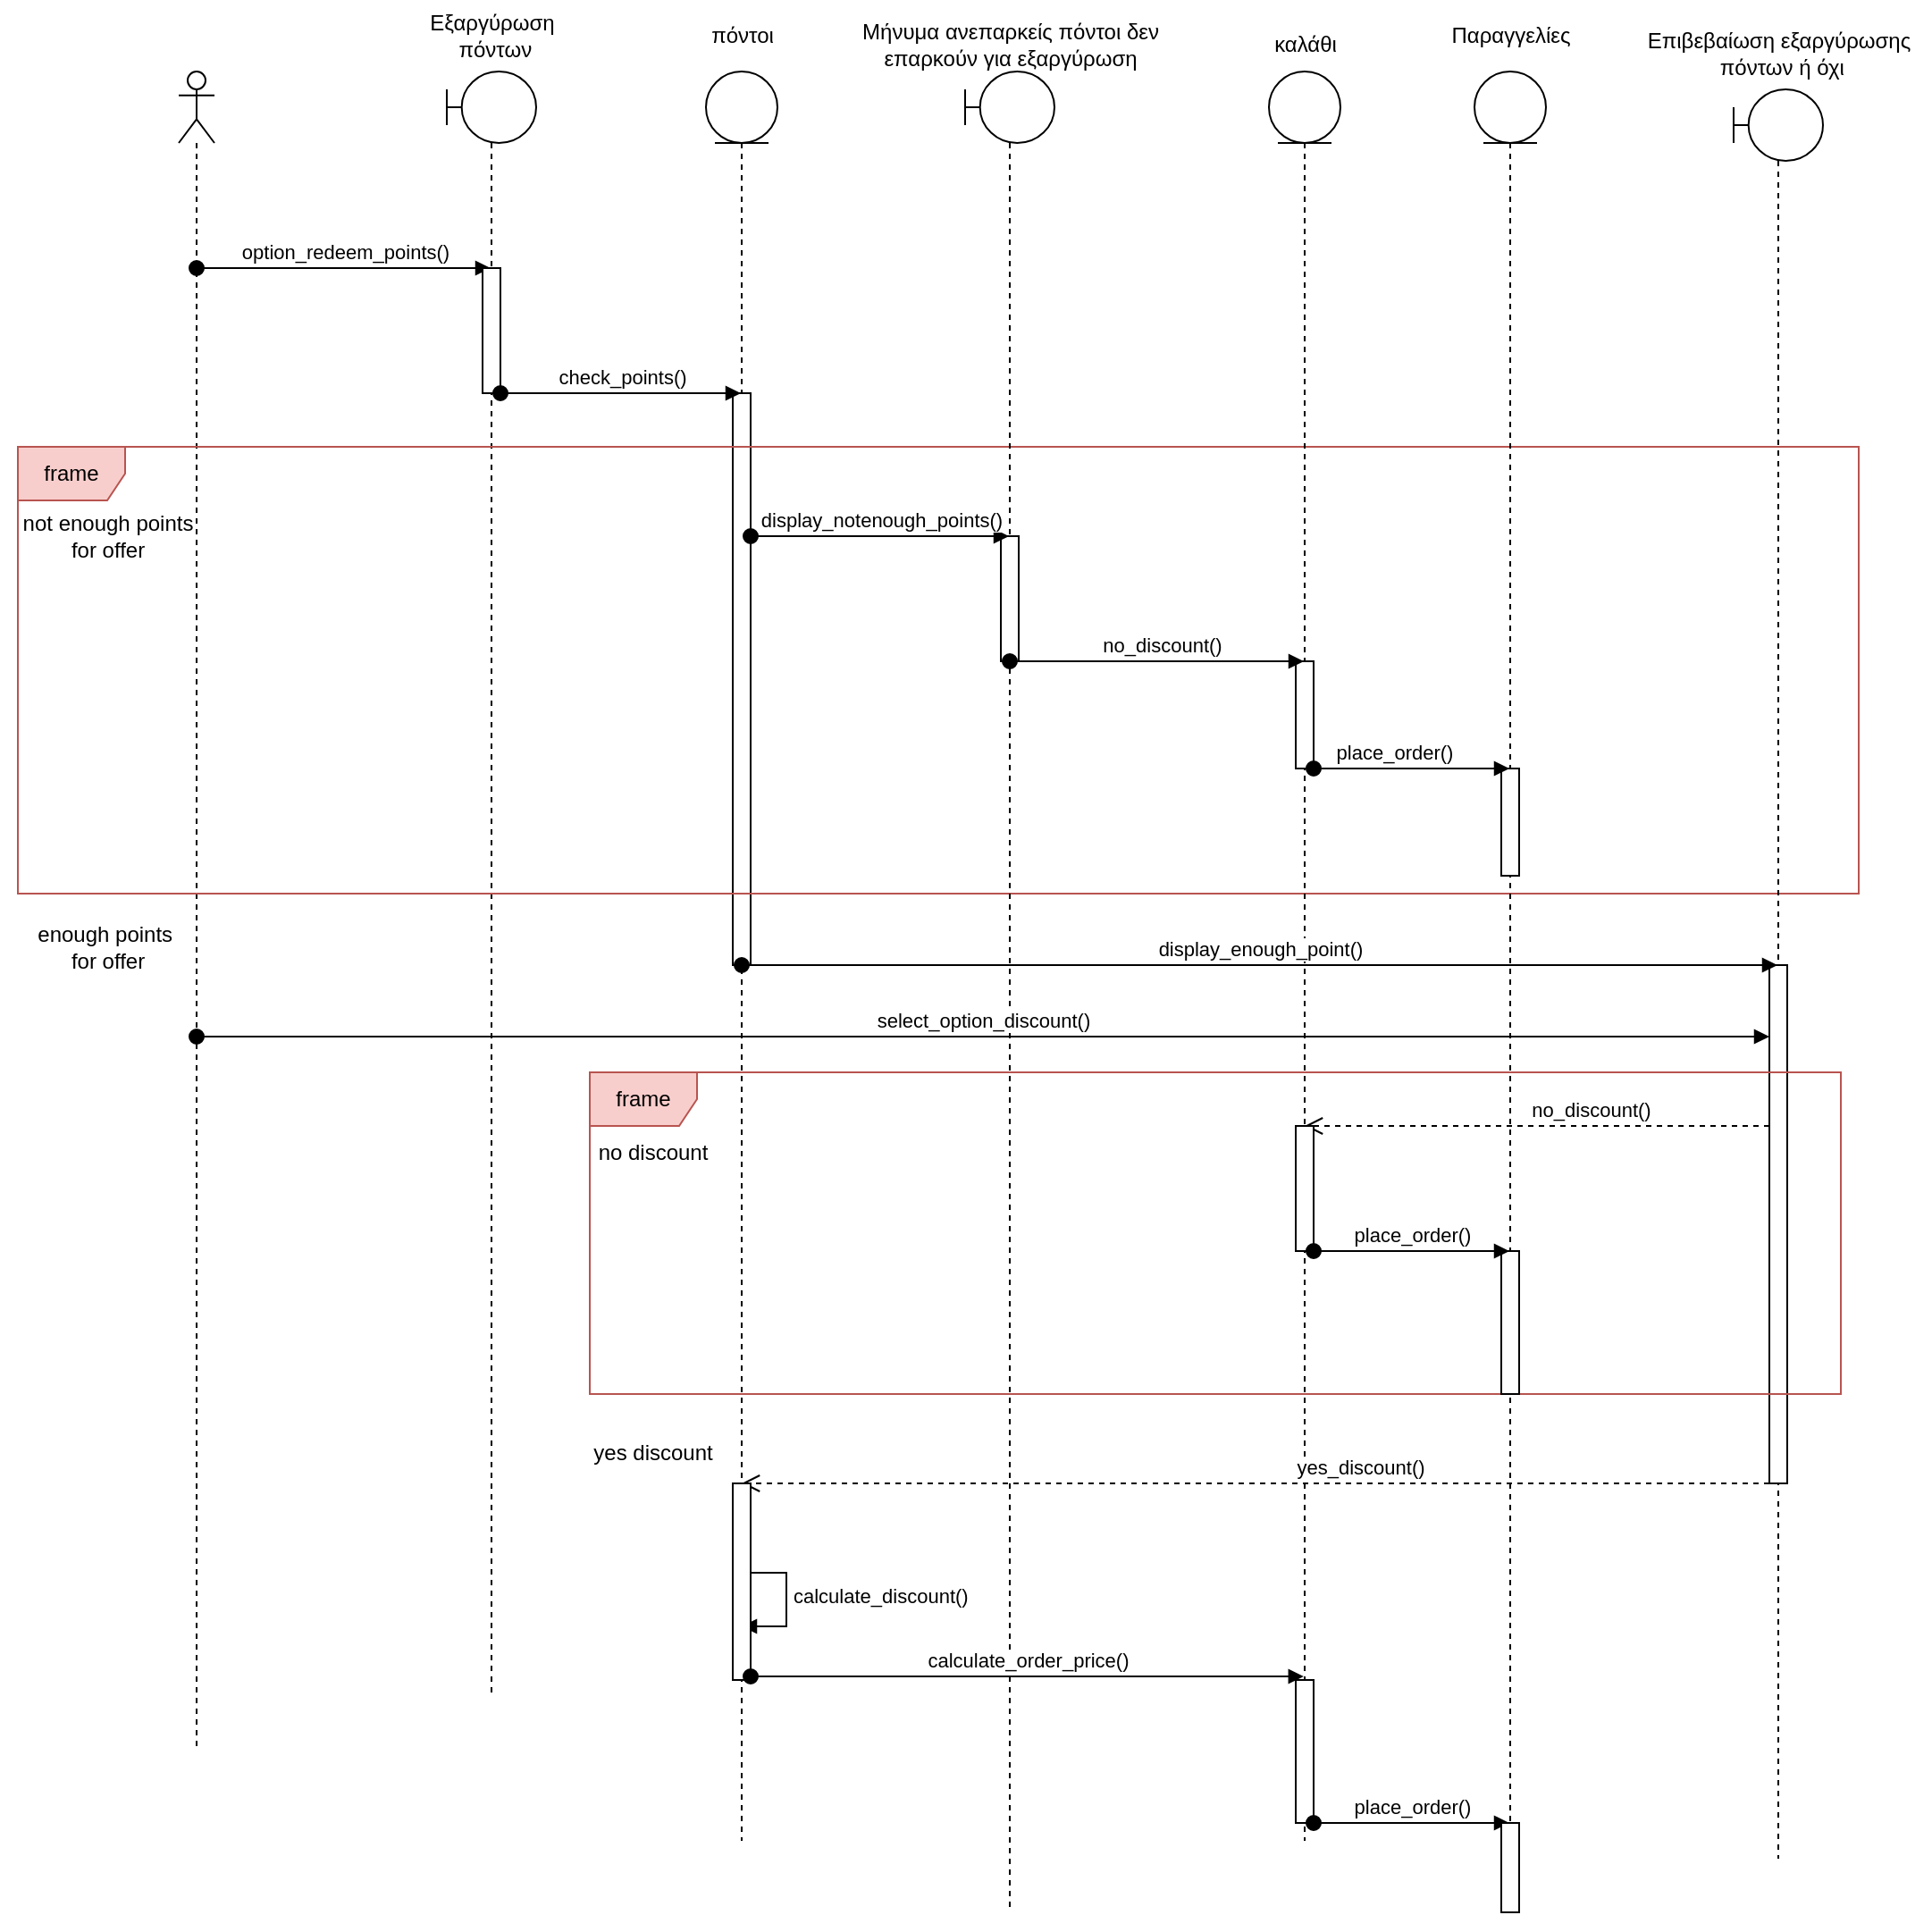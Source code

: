 <mxfile version="21.2.1" type="device">
  <diagram name="Page-1" id="1Qh95ByNqFMj4VLGXkBR">
    <mxGraphModel dx="1374" dy="613" grid="1" gridSize="10" guides="1" tooltips="1" connect="1" arrows="1" fold="1" page="1" pageScale="1" pageWidth="850" pageHeight="1100" math="0" shadow="0">
      <root>
        <mxCell id="0" />
        <mxCell id="1" parent="0" />
        <mxCell id="mDf0052SrTb-ewjHU_Fc-1" value="" style="shape=umlLifeline;perimeter=lifelinePerimeter;whiteSpace=wrap;html=1;container=1;dropTarget=0;collapsible=0;recursiveResize=0;outlineConnect=0;portConstraint=eastwest;newEdgeStyle={&quot;edgeStyle&quot;:&quot;elbowEdgeStyle&quot;,&quot;elbow&quot;:&quot;vertical&quot;,&quot;curved&quot;:0,&quot;rounded&quot;:0};participant=umlActor;" parent="1" vertex="1">
          <mxGeometry x="90" y="40" width="20" height="940" as="geometry" />
        </mxCell>
        <mxCell id="mDf0052SrTb-ewjHU_Fc-3" value="option_redeem_points()" style="html=1;verticalAlign=bottom;startArrow=oval;startFill=1;endArrow=block;startSize=8;edgeStyle=elbowEdgeStyle;elbow=vertical;curved=0;rounded=0;" parent="1" source="mDf0052SrTb-ewjHU_Fc-1" target="mDf0052SrTb-ewjHU_Fc-6" edge="1">
          <mxGeometry width="60" relative="1" as="geometry">
            <mxPoint x="170" y="140" as="sourcePoint" />
            <mxPoint x="274.5" y="150" as="targetPoint" />
            <Array as="points">
              <mxPoint x="230" y="150" />
            </Array>
          </mxGeometry>
        </mxCell>
        <mxCell id="mDf0052SrTb-ewjHU_Fc-6" value="" style="shape=umlLifeline;perimeter=lifelinePerimeter;whiteSpace=wrap;html=1;container=1;dropTarget=0;collapsible=0;recursiveResize=0;outlineConnect=0;portConstraint=eastwest;newEdgeStyle={&quot;edgeStyle&quot;:&quot;elbowEdgeStyle&quot;,&quot;elbow&quot;:&quot;vertical&quot;,&quot;curved&quot;:0,&quot;rounded&quot;:0};participant=umlBoundary;" parent="1" vertex="1">
          <mxGeometry x="240" y="40" width="50" height="910" as="geometry" />
        </mxCell>
        <mxCell id="mDf0052SrTb-ewjHU_Fc-9" value="" style="html=1;points=[];perimeter=orthogonalPerimeter;outlineConnect=0;targetShapes=umlLifeline;portConstraint=eastwest;newEdgeStyle={&quot;edgeStyle&quot;:&quot;elbowEdgeStyle&quot;,&quot;elbow&quot;:&quot;vertical&quot;,&quot;curved&quot;:0,&quot;rounded&quot;:0};" parent="mDf0052SrTb-ewjHU_Fc-6" vertex="1">
          <mxGeometry x="20" y="110" width="10" height="70" as="geometry" />
        </mxCell>
        <mxCell id="mDf0052SrTb-ewjHU_Fc-7" value="Εξαργύρωση&lt;br&gt;&amp;nbsp;πόντων" style="text;html=1;align=center;verticalAlign=middle;resizable=0;points=[];autosize=1;strokeColor=none;fillColor=none;" parent="1" vertex="1">
          <mxGeometry x="220" width="90" height="40" as="geometry" />
        </mxCell>
        <mxCell id="mDf0052SrTb-ewjHU_Fc-10" value="" style="shape=umlLifeline;perimeter=lifelinePerimeter;whiteSpace=wrap;html=1;container=1;dropTarget=0;collapsible=0;recursiveResize=0;outlineConnect=0;portConstraint=eastwest;newEdgeStyle={&quot;edgeStyle&quot;:&quot;elbowEdgeStyle&quot;,&quot;elbow&quot;:&quot;vertical&quot;,&quot;curved&quot;:0,&quot;rounded&quot;:0};participant=umlEntity;" parent="1" vertex="1">
          <mxGeometry x="385" y="40" width="40" height="990" as="geometry" />
        </mxCell>
        <mxCell id="mDf0052SrTb-ewjHU_Fc-13" value="" style="html=1;points=[];perimeter=orthogonalPerimeter;outlineConnect=0;targetShapes=umlLifeline;portConstraint=eastwest;newEdgeStyle={&quot;edgeStyle&quot;:&quot;elbowEdgeStyle&quot;,&quot;elbow&quot;:&quot;vertical&quot;,&quot;curved&quot;:0,&quot;rounded&quot;:0};" parent="mDf0052SrTb-ewjHU_Fc-10" vertex="1">
          <mxGeometry x="15" y="180" width="10" height="320" as="geometry" />
        </mxCell>
        <mxCell id="mDf0052SrTb-ewjHU_Fc-11" value="πόντοι" style="text;html=1;align=center;verticalAlign=middle;resizable=0;points=[];autosize=1;strokeColor=none;fillColor=none;" parent="1" vertex="1">
          <mxGeometry x="375" y="5" width="60" height="30" as="geometry" />
        </mxCell>
        <mxCell id="mDf0052SrTb-ewjHU_Fc-12" value="check_points()" style="html=1;verticalAlign=bottom;startArrow=oval;startFill=1;endArrow=block;startSize=8;edgeStyle=elbowEdgeStyle;elbow=vertical;curved=0;rounded=0;" parent="1" source="mDf0052SrTb-ewjHU_Fc-9" target="mDf0052SrTb-ewjHU_Fc-10" edge="1">
          <mxGeometry width="60" relative="1" as="geometry">
            <mxPoint x="310" y="220" as="sourcePoint" />
            <mxPoint x="370" y="220" as="targetPoint" />
            <Array as="points">
              <mxPoint x="360" y="220" />
            </Array>
          </mxGeometry>
        </mxCell>
        <mxCell id="mDf0052SrTb-ewjHU_Fc-14" value="frame" style="shape=umlFrame;whiteSpace=wrap;html=1;pointerEvents=0;fillColor=#f8cecc;strokeColor=#b85450;" parent="1" vertex="1">
          <mxGeometry y="250" width="1030" height="250" as="geometry" />
        </mxCell>
        <mxCell id="mDf0052SrTb-ewjHU_Fc-15" value="not enough points&lt;br&gt;for offer" style="text;html=1;align=center;verticalAlign=middle;resizable=0;points=[];autosize=1;strokeColor=none;fillColor=none;" parent="1" vertex="1">
          <mxGeometry x="-10" y="280" width="120" height="40" as="geometry" />
        </mxCell>
        <mxCell id="mDf0052SrTb-ewjHU_Fc-17" value="" style="shape=umlLifeline;perimeter=lifelinePerimeter;whiteSpace=wrap;html=1;container=1;dropTarget=0;collapsible=0;recursiveResize=0;outlineConnect=0;portConstraint=eastwest;newEdgeStyle={&quot;edgeStyle&quot;:&quot;elbowEdgeStyle&quot;,&quot;elbow&quot;:&quot;vertical&quot;,&quot;curved&quot;:0,&quot;rounded&quot;:0};participant=umlBoundary;" parent="1" vertex="1">
          <mxGeometry x="530" y="40" width="50" height="1030" as="geometry" />
        </mxCell>
        <mxCell id="mDf0052SrTb-ewjHU_Fc-20" value="" style="html=1;points=[];perimeter=orthogonalPerimeter;outlineConnect=0;targetShapes=umlLifeline;portConstraint=eastwest;newEdgeStyle={&quot;edgeStyle&quot;:&quot;elbowEdgeStyle&quot;,&quot;elbow&quot;:&quot;vertical&quot;,&quot;curved&quot;:0,&quot;rounded&quot;:0};" parent="mDf0052SrTb-ewjHU_Fc-17" vertex="1">
          <mxGeometry x="20" y="260" width="10" height="70" as="geometry" />
        </mxCell>
        <mxCell id="mDf0052SrTb-ewjHU_Fc-18" value="Mήνυμα ανεπαρκείς πόντοι δεν &lt;br&gt;επαρκούν για εξαργύρωση" style="text;html=1;align=center;verticalAlign=middle;resizable=0;points=[];autosize=1;strokeColor=none;fillColor=none;" parent="1" vertex="1">
          <mxGeometry x="460" y="5" width="190" height="40" as="geometry" />
        </mxCell>
        <mxCell id="mDf0052SrTb-ewjHU_Fc-19" value="display_notenough_points()" style="html=1;verticalAlign=bottom;startArrow=oval;startFill=1;endArrow=block;startSize=8;edgeStyle=elbowEdgeStyle;elbow=vertical;curved=0;rounded=0;" parent="1" source="mDf0052SrTb-ewjHU_Fc-13" target="mDf0052SrTb-ewjHU_Fc-17" edge="1">
          <mxGeometry width="60" relative="1" as="geometry">
            <mxPoint x="425" y="299.5" as="sourcePoint" />
            <mxPoint x="485" y="299.5" as="targetPoint" />
            <Array as="points">
              <mxPoint x="500" y="300" />
            </Array>
          </mxGeometry>
        </mxCell>
        <mxCell id="mDf0052SrTb-ewjHU_Fc-21" value="" style="shape=umlLifeline;perimeter=lifelinePerimeter;whiteSpace=wrap;html=1;container=1;dropTarget=0;collapsible=0;recursiveResize=0;outlineConnect=0;portConstraint=eastwest;newEdgeStyle={&quot;edgeStyle&quot;:&quot;elbowEdgeStyle&quot;,&quot;elbow&quot;:&quot;vertical&quot;,&quot;curved&quot;:0,&quot;rounded&quot;:0};participant=umlEntity;" parent="1" vertex="1">
          <mxGeometry x="700" y="40" width="40" height="990" as="geometry" />
        </mxCell>
        <mxCell id="mDf0052SrTb-ewjHU_Fc-24" value="" style="html=1;points=[];perimeter=orthogonalPerimeter;outlineConnect=0;targetShapes=umlLifeline;portConstraint=eastwest;newEdgeStyle={&quot;edgeStyle&quot;:&quot;elbowEdgeStyle&quot;,&quot;elbow&quot;:&quot;vertical&quot;,&quot;curved&quot;:0,&quot;rounded&quot;:0};" parent="mDf0052SrTb-ewjHU_Fc-21" vertex="1">
          <mxGeometry x="15" y="330" width="10" height="60" as="geometry" />
        </mxCell>
        <mxCell id="mDf0052SrTb-ewjHU_Fc-51" value="" style="html=1;points=[];perimeter=orthogonalPerimeter;outlineConnect=0;targetShapes=umlLifeline;portConstraint=eastwest;newEdgeStyle={&quot;edgeStyle&quot;:&quot;elbowEdgeStyle&quot;,&quot;elbow&quot;:&quot;vertical&quot;,&quot;curved&quot;:0,&quot;rounded&quot;:0};" parent="mDf0052SrTb-ewjHU_Fc-21" vertex="1">
          <mxGeometry x="15" y="900" width="10" height="80" as="geometry" />
        </mxCell>
        <mxCell id="mDf0052SrTb-ewjHU_Fc-22" value="Παραγγελίες" style="text;html=1;align=center;verticalAlign=middle;resizable=0;points=[];autosize=1;strokeColor=none;fillColor=none;" parent="1" vertex="1">
          <mxGeometry x="790" y="5" width="90" height="30" as="geometry" />
        </mxCell>
        <mxCell id="mDf0052SrTb-ewjHU_Fc-23" value="no_discount()" style="html=1;verticalAlign=bottom;startArrow=oval;startFill=1;endArrow=block;startSize=8;edgeStyle=elbowEdgeStyle;elbow=vertical;curved=0;rounded=0;" parent="1" source="mDf0052SrTb-ewjHU_Fc-17" target="mDf0052SrTb-ewjHU_Fc-21" edge="1">
          <mxGeometry x="0.036" width="60" relative="1" as="geometry">
            <mxPoint x="590" y="280" as="sourcePoint" />
            <mxPoint x="650" y="280" as="targetPoint" />
            <Array as="points">
              <mxPoint x="680" y="370" />
            </Array>
            <mxPoint as="offset" />
          </mxGeometry>
        </mxCell>
        <mxCell id="mDf0052SrTb-ewjHU_Fc-25" value="καλάθι" style="text;html=1;align=center;verticalAlign=middle;resizable=0;points=[];autosize=1;strokeColor=none;fillColor=none;" parent="1" vertex="1">
          <mxGeometry x="690" y="10" width="60" height="30" as="geometry" />
        </mxCell>
        <mxCell id="mDf0052SrTb-ewjHU_Fc-28" value="" style="shape=umlLifeline;perimeter=lifelinePerimeter;whiteSpace=wrap;html=1;container=1;dropTarget=0;collapsible=0;recursiveResize=0;outlineConnect=0;portConstraint=eastwest;newEdgeStyle={&quot;edgeStyle&quot;:&quot;elbowEdgeStyle&quot;,&quot;elbow&quot;:&quot;vertical&quot;,&quot;curved&quot;:0,&quot;rounded&quot;:0};participant=umlEntity;" parent="1" vertex="1">
          <mxGeometry x="815" y="40" width="40" height="1020" as="geometry" />
        </mxCell>
        <mxCell id="mDf0052SrTb-ewjHU_Fc-30" value="" style="html=1;points=[];perimeter=orthogonalPerimeter;outlineConnect=0;targetShapes=umlLifeline;portConstraint=eastwest;newEdgeStyle={&quot;edgeStyle&quot;:&quot;elbowEdgeStyle&quot;,&quot;elbow&quot;:&quot;vertical&quot;,&quot;curved&quot;:0,&quot;rounded&quot;:0};" parent="mDf0052SrTb-ewjHU_Fc-28" vertex="1">
          <mxGeometry x="15" y="390" width="10" height="60" as="geometry" />
        </mxCell>
        <mxCell id="mDf0052SrTb-ewjHU_Fc-29" value="place_order()" style="html=1;verticalAlign=bottom;startArrow=oval;startFill=1;endArrow=block;startSize=8;edgeStyle=elbowEdgeStyle;elbow=vertical;curved=0;rounded=0;" parent="1" source="mDf0052SrTb-ewjHU_Fc-24" target="mDf0052SrTb-ewjHU_Fc-28" edge="1">
          <mxGeometry x="-0.178" width="60" relative="1" as="geometry">
            <mxPoint x="750" y="430" as="sourcePoint" />
            <mxPoint x="810" y="430" as="targetPoint" />
            <Array as="points">
              <mxPoint x="810" y="430" />
            </Array>
            <mxPoint as="offset" />
          </mxGeometry>
        </mxCell>
        <mxCell id="mDf0052SrTb-ewjHU_Fc-32" value="enough points&amp;nbsp;&lt;br&gt;for offer" style="text;html=1;align=center;verticalAlign=middle;resizable=0;points=[];autosize=1;strokeColor=none;fillColor=none;" parent="1" vertex="1">
          <mxGeometry y="510" width="100" height="40" as="geometry" />
        </mxCell>
        <mxCell id="mDf0052SrTb-ewjHU_Fc-33" value="" style="shape=umlLifeline;perimeter=lifelinePerimeter;whiteSpace=wrap;html=1;container=1;dropTarget=0;collapsible=0;recursiveResize=0;outlineConnect=0;portConstraint=eastwest;newEdgeStyle={&quot;edgeStyle&quot;:&quot;elbowEdgeStyle&quot;,&quot;elbow&quot;:&quot;vertical&quot;,&quot;curved&quot;:0,&quot;rounded&quot;:0};participant=umlBoundary;" parent="1" vertex="1">
          <mxGeometry x="960" y="50" width="50" height="990" as="geometry" />
        </mxCell>
        <mxCell id="mDf0052SrTb-ewjHU_Fc-36" value="" style="html=1;points=[];perimeter=orthogonalPerimeter;outlineConnect=0;targetShapes=umlLifeline;portConstraint=eastwest;newEdgeStyle={&quot;edgeStyle&quot;:&quot;elbowEdgeStyle&quot;,&quot;elbow&quot;:&quot;vertical&quot;,&quot;curved&quot;:0,&quot;rounded&quot;:0};" parent="mDf0052SrTb-ewjHU_Fc-33" vertex="1">
          <mxGeometry x="20" y="490" width="10" height="290" as="geometry" />
        </mxCell>
        <mxCell id="mDf0052SrTb-ewjHU_Fc-34" value="Επιβεβαίωση εξαργύρωσης&lt;br&gt;&amp;nbsp;πόντων ή όχι" style="text;html=1;align=center;verticalAlign=middle;resizable=0;points=[];autosize=1;strokeColor=none;fillColor=none;" parent="1" vertex="1">
          <mxGeometry x="900" y="10" width="170" height="40" as="geometry" />
        </mxCell>
        <mxCell id="mDf0052SrTb-ewjHU_Fc-35" value="display_enough_point()" style="html=1;verticalAlign=bottom;startArrow=oval;startFill=1;endArrow=block;startSize=8;edgeStyle=elbowEdgeStyle;elbow=vertical;curved=0;rounded=0;" parent="1" source="mDf0052SrTb-ewjHU_Fc-10" target="mDf0052SrTb-ewjHU_Fc-33" edge="1">
          <mxGeometry width="60" relative="1" as="geometry">
            <mxPoint x="330" y="570" as="sourcePoint" />
            <mxPoint x="390" y="570" as="targetPoint" />
            <Array as="points">
              <mxPoint x="460" y="540" />
            </Array>
          </mxGeometry>
        </mxCell>
        <mxCell id="mDf0052SrTb-ewjHU_Fc-37" value="frame" style="shape=umlFrame;whiteSpace=wrap;html=1;pointerEvents=0;fillColor=#f8cecc;strokeColor=#b85450;" parent="1" vertex="1">
          <mxGeometry x="320" y="600" width="700" height="180" as="geometry" />
        </mxCell>
        <mxCell id="mDf0052SrTb-ewjHU_Fc-38" value="select_option_discount()" style="html=1;verticalAlign=bottom;startArrow=oval;startFill=1;endArrow=block;startSize=8;edgeStyle=elbowEdgeStyle;elbow=vertical;curved=0;rounded=0;" parent="1" source="mDf0052SrTb-ewjHU_Fc-1" target="mDf0052SrTb-ewjHU_Fc-36" edge="1">
          <mxGeometry width="60" relative="1" as="geometry">
            <mxPoint x="890" y="580" as="sourcePoint" />
            <mxPoint x="950" y="580" as="targetPoint" />
            <Array as="points">
              <mxPoint x="940" y="580" />
            </Array>
          </mxGeometry>
        </mxCell>
        <mxCell id="mDf0052SrTb-ewjHU_Fc-39" value="no discount" style="text;html=1;align=center;verticalAlign=middle;resizable=0;points=[];autosize=1;strokeColor=none;fillColor=none;" parent="1" vertex="1">
          <mxGeometry x="315" y="630" width="80" height="30" as="geometry" />
        </mxCell>
        <mxCell id="mDf0052SrTb-ewjHU_Fc-40" value="no_discount()" style="html=1;verticalAlign=bottom;endArrow=open;dashed=1;endSize=8;edgeStyle=elbowEdgeStyle;elbow=vertical;curved=0;rounded=0;" parent="1" source="mDf0052SrTb-ewjHU_Fc-36" target="mDf0052SrTb-ewjHU_Fc-21" edge="1">
          <mxGeometry x="-0.232" relative="1" as="geometry">
            <mxPoint x="950" y="630" as="sourcePoint" />
            <mxPoint x="870" y="630" as="targetPoint" />
            <Array as="points">
              <mxPoint x="950" y="630" />
              <mxPoint x="760" y="640" />
            </Array>
            <mxPoint as="offset" />
          </mxGeometry>
        </mxCell>
        <mxCell id="mDf0052SrTb-ewjHU_Fc-41" value="" style="html=1;points=[];perimeter=orthogonalPerimeter;outlineConnect=0;targetShapes=umlLifeline;portConstraint=eastwest;newEdgeStyle={&quot;edgeStyle&quot;:&quot;elbowEdgeStyle&quot;,&quot;elbow&quot;:&quot;vertical&quot;,&quot;curved&quot;:0,&quot;rounded&quot;:0};" parent="1" vertex="1">
          <mxGeometry x="715" y="630" width="10" height="70" as="geometry" />
        </mxCell>
        <mxCell id="mDf0052SrTb-ewjHU_Fc-42" value="" style="html=1;points=[];perimeter=orthogonalPerimeter;outlineConnect=0;targetShapes=umlLifeline;portConstraint=eastwest;newEdgeStyle={&quot;edgeStyle&quot;:&quot;elbowEdgeStyle&quot;,&quot;elbow&quot;:&quot;vertical&quot;,&quot;curved&quot;:0,&quot;rounded&quot;:0};" parent="1" vertex="1">
          <mxGeometry x="830" y="700" width="10" height="80" as="geometry" />
        </mxCell>
        <mxCell id="mDf0052SrTb-ewjHU_Fc-43" value="place_order()" style="html=1;verticalAlign=bottom;startArrow=oval;startFill=1;endArrow=block;startSize=8;edgeStyle=elbowEdgeStyle;elbow=vertical;curved=0;rounded=0;" parent="1" source="mDf0052SrTb-ewjHU_Fc-41" target="mDf0052SrTb-ewjHU_Fc-28" edge="1">
          <mxGeometry width="60" relative="1" as="geometry">
            <mxPoint x="740" y="699" as="sourcePoint" />
            <mxPoint x="800" y="699" as="targetPoint" />
            <Array as="points">
              <mxPoint x="810" y="700" />
            </Array>
          </mxGeometry>
        </mxCell>
        <mxCell id="mDf0052SrTb-ewjHU_Fc-45" value="yes discount" style="text;html=1;align=center;verticalAlign=middle;resizable=0;points=[];autosize=1;strokeColor=none;fillColor=none;" parent="1" vertex="1">
          <mxGeometry x="310" y="798" width="90" height="30" as="geometry" />
        </mxCell>
        <mxCell id="mDf0052SrTb-ewjHU_Fc-46" value="yes_discount()" style="html=1;verticalAlign=bottom;endArrow=open;dashed=1;endSize=8;edgeStyle=elbowEdgeStyle;elbow=vertical;curved=0;rounded=0;" parent="1" source="mDf0052SrTb-ewjHU_Fc-36" target="mDf0052SrTb-ewjHU_Fc-10" edge="1">
          <mxGeometry x="-0.201" relative="1" as="geometry">
            <mxPoint x="970" y="828" as="sourcePoint" />
            <mxPoint x="890" y="828" as="targetPoint" />
            <Array as="points">
              <mxPoint x="950" y="830" />
              <mxPoint x="440" y="770" />
            </Array>
            <mxPoint as="offset" />
          </mxGeometry>
        </mxCell>
        <mxCell id="mDf0052SrTb-ewjHU_Fc-48" value="calculate_discount()" style="html=1;align=left;spacingLeft=2;endArrow=block;rounded=0;edgeStyle=orthogonalEdgeStyle;curved=0;rounded=0;" parent="1" edge="1">
          <mxGeometry x="0.012" relative="1" as="geometry">
            <mxPoint x="400" y="880" as="sourcePoint" />
            <Array as="points">
              <mxPoint x="430" y="910" />
            </Array>
            <mxPoint x="405" y="910" as="targetPoint" />
            <mxPoint as="offset" />
          </mxGeometry>
        </mxCell>
        <mxCell id="mDf0052SrTb-ewjHU_Fc-49" value="" style="html=1;points=[];perimeter=orthogonalPerimeter;outlineConnect=0;targetShapes=umlLifeline;portConstraint=eastwest;newEdgeStyle={&quot;edgeStyle&quot;:&quot;elbowEdgeStyle&quot;,&quot;elbow&quot;:&quot;vertical&quot;,&quot;curved&quot;:0,&quot;rounded&quot;:0};" parent="1" vertex="1">
          <mxGeometry x="400" y="830" width="10" height="110" as="geometry" />
        </mxCell>
        <mxCell id="mDf0052SrTb-ewjHU_Fc-50" value="calculate_order_price()" style="html=1;verticalAlign=bottom;startArrow=oval;startFill=1;endArrow=block;startSize=8;edgeStyle=elbowEdgeStyle;elbow=vertical;curved=0;rounded=0;entryX=0.485;entryY=0.907;entryDx=0;entryDy=0;entryPerimeter=0;" parent="1" source="mDf0052SrTb-ewjHU_Fc-49" target="mDf0052SrTb-ewjHU_Fc-21" edge="1">
          <mxGeometry width="60" relative="1" as="geometry">
            <mxPoint x="570" y="940" as="sourcePoint" />
            <mxPoint x="630" y="940" as="targetPoint" />
          </mxGeometry>
        </mxCell>
        <mxCell id="mDf0052SrTb-ewjHU_Fc-52" value="place_order()" style="html=1;verticalAlign=bottom;startArrow=oval;startFill=1;endArrow=block;startSize=8;edgeStyle=elbowEdgeStyle;elbow=vertical;curved=0;rounded=0;" parent="1" source="mDf0052SrTb-ewjHU_Fc-51" target="mDf0052SrTb-ewjHU_Fc-28" edge="1">
          <mxGeometry width="60" relative="1" as="geometry">
            <mxPoint x="740" y="1020" as="sourcePoint" />
            <mxPoint x="800" y="1020" as="targetPoint" />
            <Array as="points">
              <mxPoint x="800" y="1020" />
            </Array>
          </mxGeometry>
        </mxCell>
        <mxCell id="mDf0052SrTb-ewjHU_Fc-53" value="" style="html=1;points=[];perimeter=orthogonalPerimeter;outlineConnect=0;targetShapes=umlLifeline;portConstraint=eastwest;newEdgeStyle={&quot;edgeStyle&quot;:&quot;elbowEdgeStyle&quot;,&quot;elbow&quot;:&quot;vertical&quot;,&quot;curved&quot;:0,&quot;rounded&quot;:0};" parent="1" vertex="1">
          <mxGeometry x="830" y="1020" width="10" height="50" as="geometry" />
        </mxCell>
      </root>
    </mxGraphModel>
  </diagram>
</mxfile>

